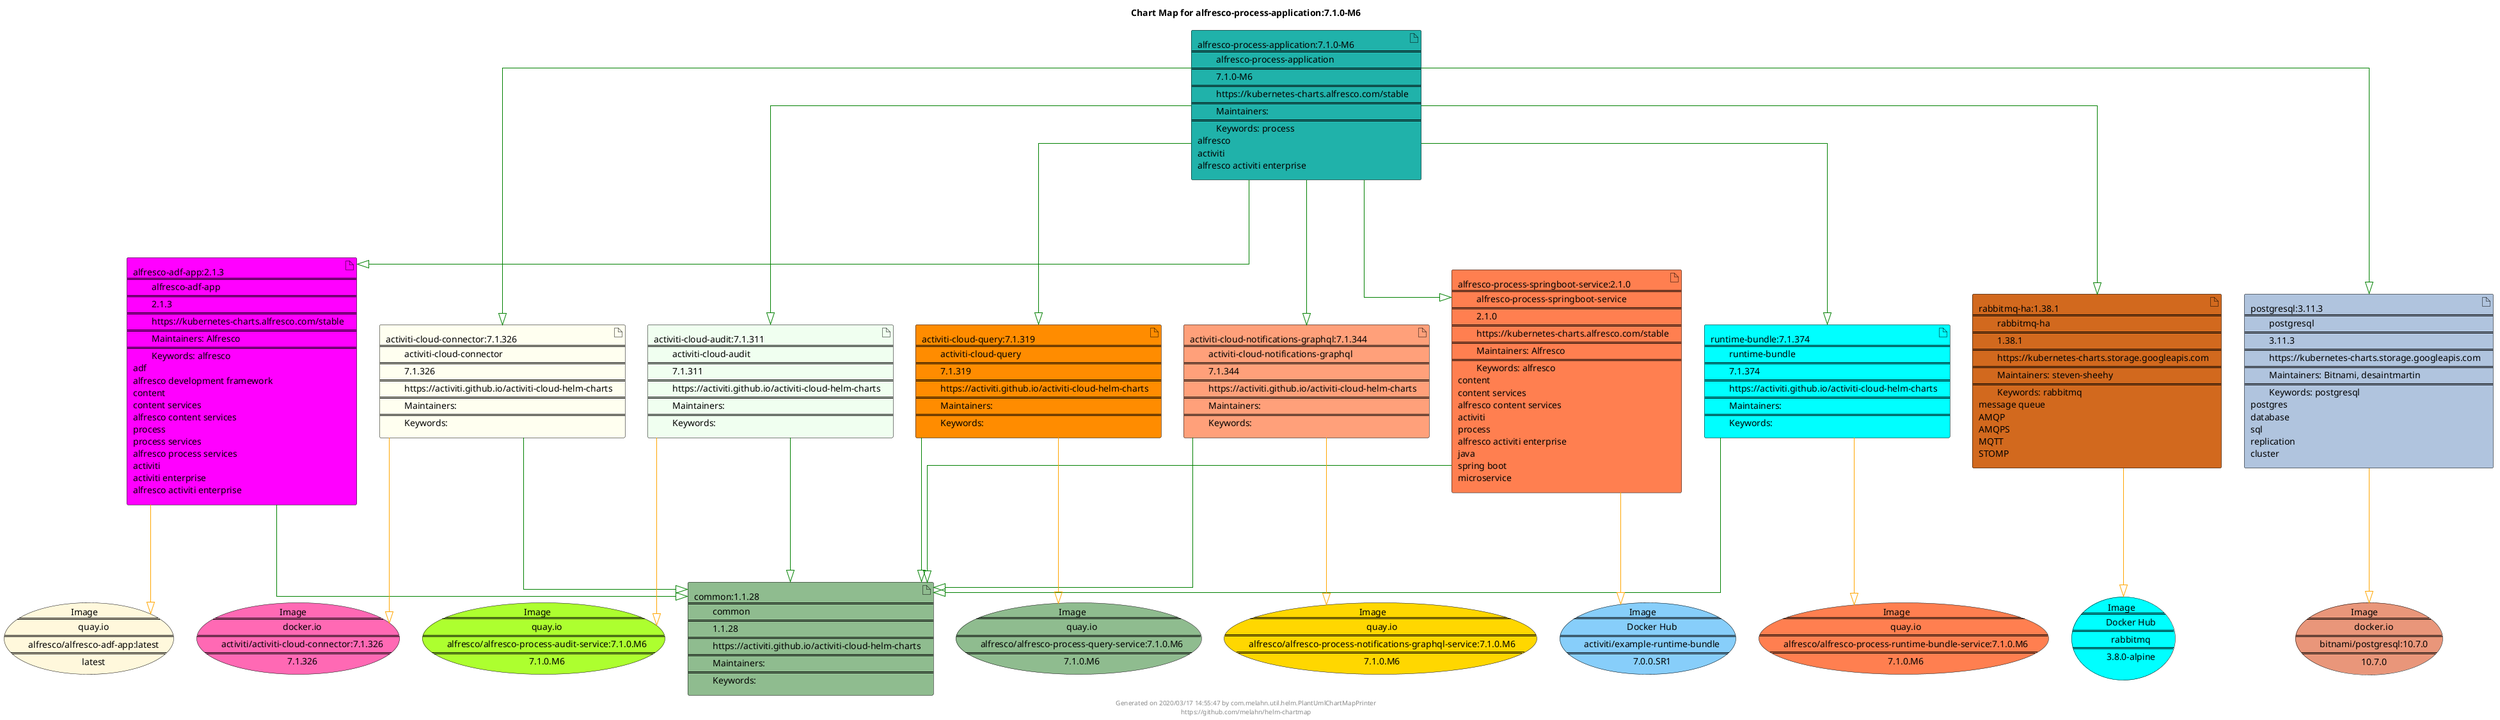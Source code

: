 @startuml
skinparam linetype ortho
skinparam backgroundColor white
skinparam usecaseBorderColor black
skinparam usecaseArrowColor LightSlateGray
skinparam artifactBorderColor black
skinparam artifactArrowColor LightSlateGray

title Chart Map for alfresco-process-application:7.1.0-M6

'There are 11 referenced Helm Charts
artifact "alfresco-adf-app:2.1.3\n====\n\talfresco-adf-app\n====\n\t2.1.3\n====\n\thttps://kubernetes-charts.alfresco.com/stable\n====\n\tMaintainers: Alfresco\n====\n\tKeywords: alfresco\nadf\nalfresco development framework\ncontent\ncontent services\nalfresco content services\nprocess\nprocess services\nalfresco process services\nactiviti\nactiviti enterprise\nalfresco activiti enterprise" as alfresco_adf_app_2_1_3 #Fuchsia
artifact "rabbitmq-ha:1.38.1\n====\n\trabbitmq-ha\n====\n\t1.38.1\n====\n\thttps://kubernetes-charts.storage.googleapis.com\n====\n\tMaintainers: steven-sheehy\n====\n\tKeywords: rabbitmq\nmessage queue\nAMQP\nAMQPS\nMQTT\nSTOMP" as rabbitmq_ha_1_38_1 #Chocolate
artifact "activiti-cloud-connector:7.1.326\n====\n\tactiviti-cloud-connector\n====\n\t7.1.326\n====\n\thttps://activiti.github.io/activiti-cloud-helm-charts\n====\n\tMaintainers: \n====\n\tKeywords: " as activiti_cloud_connector_7_1_326 #Ivory
artifact "common:1.1.28\n====\n\tcommon\n====\n\t1.1.28\n====\n\thttps://activiti.github.io/activiti-cloud-helm-charts\n====\n\tMaintainers: \n====\n\tKeywords: " as common_1_1_28 #DarkSeaGreen
artifact "activiti-cloud-audit:7.1.311\n====\n\tactiviti-cloud-audit\n====\n\t7.1.311\n====\n\thttps://activiti.github.io/activiti-cloud-helm-charts\n====\n\tMaintainers: \n====\n\tKeywords: " as activiti_cloud_audit_7_1_311 #HoneyDew
artifact "activiti-cloud-query:7.1.319\n====\n\tactiviti-cloud-query\n====\n\t7.1.319\n====\n\thttps://activiti.github.io/activiti-cloud-helm-charts\n====\n\tMaintainers: \n====\n\tKeywords: " as activiti_cloud_query_7_1_319 #Darkorange
artifact "postgresql:3.11.3\n====\n\tpostgresql\n====\n\t3.11.3\n====\n\thttps://kubernetes-charts.storage.googleapis.com\n====\n\tMaintainers: Bitnami, desaintmartin\n====\n\tKeywords: postgresql\npostgres\ndatabase\nsql\nreplication\ncluster" as postgresql_3_11_3 #LightSteelBlue
artifact "activiti-cloud-notifications-graphql:7.1.344\n====\n\tactiviti-cloud-notifications-graphql\n====\n\t7.1.344\n====\n\thttps://activiti.github.io/activiti-cloud-helm-charts\n====\n\tMaintainers: \n====\n\tKeywords: " as activiti_cloud_notifications_graphql_7_1_344 #LightSalmon
artifact "alfresco-process-springboot-service:2.1.0\n====\n\talfresco-process-springboot-service\n====\n\t2.1.0\n====\n\thttps://kubernetes-charts.alfresco.com/stable\n====\n\tMaintainers: Alfresco\n====\n\tKeywords: alfresco\ncontent\ncontent services\nalfresco content services\nactiviti\nprocess\nalfresco activiti enterprise\njava\nspring boot\nmicroservice" as alfresco_process_springboot_service_2_1_0 #Coral
artifact "runtime-bundle:7.1.374\n====\n\truntime-bundle\n====\n\t7.1.374\n====\n\thttps://activiti.github.io/activiti-cloud-helm-charts\n====\n\tMaintainers: \n====\n\tKeywords: " as runtime_bundle_7_1_374 #Cyan
artifact "alfresco-process-application:7.1.0-M6\n====\n\talfresco-process-application\n====\n\t7.1.0-M6\n====\n\thttps://kubernetes-charts.alfresco.com/stable\n====\n\tMaintainers: \n====\n\tKeywords: process\nalfresco\nactiviti\nalfresco activiti enterprise" as alfresco_process_application_7_1_0_M6 #LightSeaGreen

'There are 9 referenced Docker Images
usecase "Image\n====\n\tquay.io\n====\n\talfresco/alfresco-process-notifications-graphql-service:7.1.0.M6\n====\n\t7.1.0.M6" as quay_io_alfresco_alfresco_process_notifications_graphql_service_7_1_0_M6 #Gold
usecase "Image\n====\n\tdocker.io\n====\n\tbitnami/postgresql:10.7.0\n====\n\t10.7.0" as docker_io_bitnami_postgresql_10_7_0 #DarkSalmon
usecase "Image\n====\n\tquay.io\n====\n\talfresco/alfresco-adf-app:latest\n====\n\tlatest" as quay_io_alfresco_alfresco_adf_app_latest #Cornsilk
usecase "Image\n====\n\tdocker.io\n====\n\tactiviti/activiti-cloud-connector:7.1.326\n====\n\t7.1.326" as docker_io_activiti_activiti_cloud_connector_7_1_326 #HotPink
usecase "Image\n====\n\tDocker Hub\n====\n\trabbitmq\n====\n\t3.8.0-alpine" as rabbitmq_3_8_0_alpine #Aqua
usecase "Image\n====\n\tquay.io\n====\n\talfresco/alfresco-process-audit-service:7.1.0.M6\n====\n\t7.1.0.M6" as quay_io_alfresco_alfresco_process_audit_service_7_1_0_M6 #GreenYellow
usecase "Image\n====\n\tquay.io\n====\n\talfresco/alfresco-process-query-service:7.1.0.M6\n====\n\t7.1.0.M6" as quay_io_alfresco_alfresco_process_query_service_7_1_0_M6 #DarkSeaGreen
usecase "Image\n====\n\tDocker Hub\n====\n\tactiviti/example-runtime-bundle\n====\n\t7.0.0.SR1" as activiti_example_runtime_bundle_7_0_0_SR1 #LightSkyBlue
usecase "Image\n====\n\tquay.io\n====\n\talfresco/alfresco-process-runtime-bundle-service:7.1.0.M6\n====\n\t7.1.0.M6" as quay_io_alfresco_alfresco_process_runtime_bundle_service_7_1_0_M6 #Coral

'Chart Dependencies
alfresco_process_application_7_1_0_M6--[#green]-|>activiti_cloud_audit_7_1_311
activiti_cloud_audit_7_1_311--[#green]-|>common_1_1_28
alfresco_process_application_7_1_0_M6--[#green]-|>activiti_cloud_connector_7_1_326
activiti_cloud_connector_7_1_326--[#green]-|>common_1_1_28
alfresco_process_application_7_1_0_M6--[#green]-|>alfresco_process_springboot_service_2_1_0
alfresco_process_springboot_service_2_1_0--[#green]-|>common_1_1_28
alfresco_process_application_7_1_0_M6--[#green]-|>runtime_bundle_7_1_374
runtime_bundle_7_1_374--[#green]-|>common_1_1_28
alfresco_process_application_7_1_0_M6--[#green]-|>rabbitmq_ha_1_38_1
alfresco_process_application_7_1_0_M6--[#green]-|>activiti_cloud_query_7_1_319
activiti_cloud_query_7_1_319--[#green]-|>common_1_1_28
alfresco_process_application_7_1_0_M6--[#green]-|>activiti_cloud_notifications_graphql_7_1_344
activiti_cloud_notifications_graphql_7_1_344--[#green]-|>common_1_1_28
alfresco_process_application_7_1_0_M6--[#green]-|>postgresql_3_11_3
alfresco_process_application_7_1_0_M6--[#green]-|>alfresco_adf_app_2_1_3
alfresco_adf_app_2_1_3--[#green]-|>common_1_1_28
alfresco_adf_app_2_1_3--[#orange]-|>quay_io_alfresco_alfresco_adf_app_latest
rabbitmq_ha_1_38_1--[#orange]-|>rabbitmq_3_8_0_alpine
activiti_cloud_connector_7_1_326--[#orange]-|>docker_io_activiti_activiti_cloud_connector_7_1_326
activiti_cloud_audit_7_1_311--[#orange]-|>quay_io_alfresco_alfresco_process_audit_service_7_1_0_M6
activiti_cloud_query_7_1_319--[#orange]-|>quay_io_alfresco_alfresco_process_query_service_7_1_0_M6
postgresql_3_11_3--[#orange]-|>docker_io_bitnami_postgresql_10_7_0
activiti_cloud_notifications_graphql_7_1_344--[#orange]-|>quay_io_alfresco_alfresco_process_notifications_graphql_service_7_1_0_M6
alfresco_process_springboot_service_2_1_0--[#orange]-|>activiti_example_runtime_bundle_7_0_0_SR1
runtime_bundle_7_1_374--[#orange]-|>quay_io_alfresco_alfresco_process_runtime_bundle_service_7_1_0_M6

center footer Generated on 2020/03/17 14:55:47 by com.melahn.util.helm.PlantUmlChartMapPrinter\nhttps://github.com/melahn/helm-chartmap
@enduml
